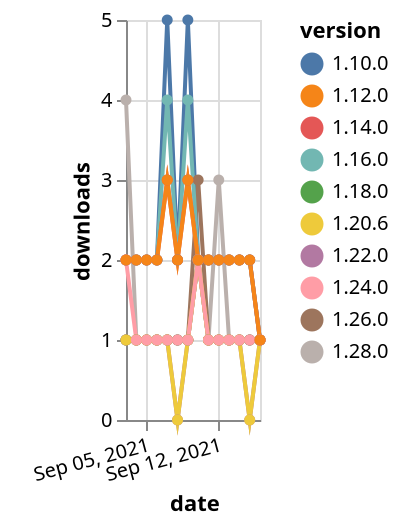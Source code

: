 {"$schema": "https://vega.github.io/schema/vega-lite/v5.json", "description": "A simple bar chart with embedded data.", "data": {"values": [{"date": "2021-09-03", "total": 257, "delta": 1, "version": "1.18.0"}, {"date": "2021-09-04", "total": 258, "delta": 1, "version": "1.18.0"}, {"date": "2021-09-05", "total": 259, "delta": 1, "version": "1.18.0"}, {"date": "2021-09-06", "total": 260, "delta": 1, "version": "1.18.0"}, {"date": "2021-09-07", "total": 261, "delta": 1, "version": "1.18.0"}, {"date": "2021-09-08", "total": 262, "delta": 1, "version": "1.18.0"}, {"date": "2021-09-09", "total": 263, "delta": 1, "version": "1.18.0"}, {"date": "2021-09-10", "total": 265, "delta": 2, "version": "1.18.0"}, {"date": "2021-09-11", "total": 266, "delta": 1, "version": "1.18.0"}, {"date": "2021-09-12", "total": 267, "delta": 1, "version": "1.18.0"}, {"date": "2021-09-13", "total": 268, "delta": 1, "version": "1.18.0"}, {"date": "2021-09-14", "total": 269, "delta": 1, "version": "1.18.0"}, {"date": "2021-09-15", "total": 270, "delta": 1, "version": "1.18.0"}, {"date": "2021-09-16", "total": 271, "delta": 1, "version": "1.18.0"}, {"date": "2021-09-03", "total": 197, "delta": 1, "version": "1.22.0"}, {"date": "2021-09-04", "total": 198, "delta": 1, "version": "1.22.0"}, {"date": "2021-09-05", "total": 199, "delta": 1, "version": "1.22.0"}, {"date": "2021-09-06", "total": 200, "delta": 1, "version": "1.22.0"}, {"date": "2021-09-07", "total": 201, "delta": 1, "version": "1.22.0"}, {"date": "2021-09-08", "total": 201, "delta": 0, "version": "1.22.0"}, {"date": "2021-09-09", "total": 202, "delta": 1, "version": "1.22.0"}, {"date": "2021-09-10", "total": 204, "delta": 2, "version": "1.22.0"}, {"date": "2021-09-11", "total": 205, "delta": 1, "version": "1.22.0"}, {"date": "2021-09-12", "total": 206, "delta": 1, "version": "1.22.0"}, {"date": "2021-09-13", "total": 207, "delta": 1, "version": "1.22.0"}, {"date": "2021-09-14", "total": 208, "delta": 1, "version": "1.22.0"}, {"date": "2021-09-15", "total": 208, "delta": 0, "version": "1.22.0"}, {"date": "2021-09-16", "total": 209, "delta": 1, "version": "1.22.0"}, {"date": "2021-09-03", "total": 131, "delta": 4, "version": "1.28.0"}, {"date": "2021-09-04", "total": 132, "delta": 1, "version": "1.28.0"}, {"date": "2021-09-05", "total": 133, "delta": 1, "version": "1.28.0"}, {"date": "2021-09-06", "total": 134, "delta": 1, "version": "1.28.0"}, {"date": "2021-09-07", "total": 135, "delta": 1, "version": "1.28.0"}, {"date": "2021-09-08", "total": 136, "delta": 1, "version": "1.28.0"}, {"date": "2021-09-09", "total": 137, "delta": 1, "version": "1.28.0"}, {"date": "2021-09-10", "total": 139, "delta": 2, "version": "1.28.0"}, {"date": "2021-09-11", "total": 140, "delta": 1, "version": "1.28.0"}, {"date": "2021-09-12", "total": 143, "delta": 3, "version": "1.28.0"}, {"date": "2021-09-13", "total": 144, "delta": 1, "version": "1.28.0"}, {"date": "2021-09-14", "total": 145, "delta": 1, "version": "1.28.0"}, {"date": "2021-09-15", "total": 146, "delta": 1, "version": "1.28.0"}, {"date": "2021-09-16", "total": 147, "delta": 1, "version": "1.28.0"}, {"date": "2021-09-03", "total": 3711, "delta": 2, "version": "1.10.0"}, {"date": "2021-09-04", "total": 3713, "delta": 2, "version": "1.10.0"}, {"date": "2021-09-05", "total": 3715, "delta": 2, "version": "1.10.0"}, {"date": "2021-09-06", "total": 3717, "delta": 2, "version": "1.10.0"}, {"date": "2021-09-07", "total": 3722, "delta": 5, "version": "1.10.0"}, {"date": "2021-09-08", "total": 3724, "delta": 2, "version": "1.10.0"}, {"date": "2021-09-09", "total": 3729, "delta": 5, "version": "1.10.0"}, {"date": "2021-09-10", "total": 3731, "delta": 2, "version": "1.10.0"}, {"date": "2021-09-11", "total": 3733, "delta": 2, "version": "1.10.0"}, {"date": "2021-09-12", "total": 3735, "delta": 2, "version": "1.10.0"}, {"date": "2021-09-13", "total": 3737, "delta": 2, "version": "1.10.0"}, {"date": "2021-09-14", "total": 3739, "delta": 2, "version": "1.10.0"}, {"date": "2021-09-15", "total": 3741, "delta": 2, "version": "1.10.0"}, {"date": "2021-09-16", "total": 3742, "delta": 1, "version": "1.10.0"}, {"date": "2021-09-03", "total": 201, "delta": 1, "version": "1.26.0"}, {"date": "2021-09-04", "total": 202, "delta": 1, "version": "1.26.0"}, {"date": "2021-09-05", "total": 203, "delta": 1, "version": "1.26.0"}, {"date": "2021-09-06", "total": 204, "delta": 1, "version": "1.26.0"}, {"date": "2021-09-07", "total": 205, "delta": 1, "version": "1.26.0"}, {"date": "2021-09-08", "total": 206, "delta": 1, "version": "1.26.0"}, {"date": "2021-09-09", "total": 207, "delta": 1, "version": "1.26.0"}, {"date": "2021-09-10", "total": 210, "delta": 3, "version": "1.26.0"}, {"date": "2021-09-11", "total": 211, "delta": 1, "version": "1.26.0"}, {"date": "2021-09-12", "total": 212, "delta": 1, "version": "1.26.0"}, {"date": "2021-09-13", "total": 213, "delta": 1, "version": "1.26.0"}, {"date": "2021-09-14", "total": 214, "delta": 1, "version": "1.26.0"}, {"date": "2021-09-15", "total": 215, "delta": 1, "version": "1.26.0"}, {"date": "2021-09-16", "total": 216, "delta": 1, "version": "1.26.0"}, {"date": "2021-09-03", "total": 2533, "delta": 2, "version": "1.16.0"}, {"date": "2021-09-04", "total": 2535, "delta": 2, "version": "1.16.0"}, {"date": "2021-09-05", "total": 2537, "delta": 2, "version": "1.16.0"}, {"date": "2021-09-06", "total": 2539, "delta": 2, "version": "1.16.0"}, {"date": "2021-09-07", "total": 2543, "delta": 4, "version": "1.16.0"}, {"date": "2021-09-08", "total": 2545, "delta": 2, "version": "1.16.0"}, {"date": "2021-09-09", "total": 2549, "delta": 4, "version": "1.16.0"}, {"date": "2021-09-10", "total": 2551, "delta": 2, "version": "1.16.0"}, {"date": "2021-09-11", "total": 2553, "delta": 2, "version": "1.16.0"}, {"date": "2021-09-12", "total": 2555, "delta": 2, "version": "1.16.0"}, {"date": "2021-09-13", "total": 2557, "delta": 2, "version": "1.16.0"}, {"date": "2021-09-14", "total": 2559, "delta": 2, "version": "1.16.0"}, {"date": "2021-09-15", "total": 2561, "delta": 2, "version": "1.16.0"}, {"date": "2021-09-16", "total": 2562, "delta": 1, "version": "1.16.0"}, {"date": "2021-09-03", "total": 205, "delta": 1, "version": "1.20.6"}, {"date": "2021-09-04", "total": 206, "delta": 1, "version": "1.20.6"}, {"date": "2021-09-05", "total": 207, "delta": 1, "version": "1.20.6"}, {"date": "2021-09-06", "total": 208, "delta": 1, "version": "1.20.6"}, {"date": "2021-09-07", "total": 209, "delta": 1, "version": "1.20.6"}, {"date": "2021-09-08", "total": 209, "delta": 0, "version": "1.20.6"}, {"date": "2021-09-09", "total": 210, "delta": 1, "version": "1.20.6"}, {"date": "2021-09-10", "total": 212, "delta": 2, "version": "1.20.6"}, {"date": "2021-09-11", "total": 213, "delta": 1, "version": "1.20.6"}, {"date": "2021-09-12", "total": 214, "delta": 1, "version": "1.20.6"}, {"date": "2021-09-13", "total": 215, "delta": 1, "version": "1.20.6"}, {"date": "2021-09-14", "total": 216, "delta": 1, "version": "1.20.6"}, {"date": "2021-09-15", "total": 216, "delta": 0, "version": "1.20.6"}, {"date": "2021-09-16", "total": 217, "delta": 1, "version": "1.20.6"}, {"date": "2021-09-03", "total": 174, "delta": 2, "version": "1.24.0"}, {"date": "2021-09-04", "total": 175, "delta": 1, "version": "1.24.0"}, {"date": "2021-09-05", "total": 176, "delta": 1, "version": "1.24.0"}, {"date": "2021-09-06", "total": 177, "delta": 1, "version": "1.24.0"}, {"date": "2021-09-07", "total": 178, "delta": 1, "version": "1.24.0"}, {"date": "2021-09-08", "total": 179, "delta": 1, "version": "1.24.0"}, {"date": "2021-09-09", "total": 180, "delta": 1, "version": "1.24.0"}, {"date": "2021-09-10", "total": 182, "delta": 2, "version": "1.24.0"}, {"date": "2021-09-11", "total": 183, "delta": 1, "version": "1.24.0"}, {"date": "2021-09-12", "total": 184, "delta": 1, "version": "1.24.0"}, {"date": "2021-09-13", "total": 185, "delta": 1, "version": "1.24.0"}, {"date": "2021-09-14", "total": 186, "delta": 1, "version": "1.24.0"}, {"date": "2021-09-15", "total": 187, "delta": 1, "version": "1.24.0"}, {"date": "2021-09-16", "total": 188, "delta": 1, "version": "1.24.0"}, {"date": "2021-09-03", "total": 2612, "delta": 2, "version": "1.14.0"}, {"date": "2021-09-04", "total": 2614, "delta": 2, "version": "1.14.0"}, {"date": "2021-09-05", "total": 2616, "delta": 2, "version": "1.14.0"}, {"date": "2021-09-06", "total": 2618, "delta": 2, "version": "1.14.0"}, {"date": "2021-09-07", "total": 2621, "delta": 3, "version": "1.14.0"}, {"date": "2021-09-08", "total": 2623, "delta": 2, "version": "1.14.0"}, {"date": "2021-09-09", "total": 2626, "delta": 3, "version": "1.14.0"}, {"date": "2021-09-10", "total": 2628, "delta": 2, "version": "1.14.0"}, {"date": "2021-09-11", "total": 2630, "delta": 2, "version": "1.14.0"}, {"date": "2021-09-12", "total": 2632, "delta": 2, "version": "1.14.0"}, {"date": "2021-09-13", "total": 2634, "delta": 2, "version": "1.14.0"}, {"date": "2021-09-14", "total": 2636, "delta": 2, "version": "1.14.0"}, {"date": "2021-09-15", "total": 2638, "delta": 2, "version": "1.14.0"}, {"date": "2021-09-16", "total": 2639, "delta": 1, "version": "1.14.0"}, {"date": "2021-09-03", "total": 2628, "delta": 2, "version": "1.12.0"}, {"date": "2021-09-04", "total": 2630, "delta": 2, "version": "1.12.0"}, {"date": "2021-09-05", "total": 2632, "delta": 2, "version": "1.12.0"}, {"date": "2021-09-06", "total": 2634, "delta": 2, "version": "1.12.0"}, {"date": "2021-09-07", "total": 2637, "delta": 3, "version": "1.12.0"}, {"date": "2021-09-08", "total": 2639, "delta": 2, "version": "1.12.0"}, {"date": "2021-09-09", "total": 2642, "delta": 3, "version": "1.12.0"}, {"date": "2021-09-10", "total": 2644, "delta": 2, "version": "1.12.0"}, {"date": "2021-09-11", "total": 2646, "delta": 2, "version": "1.12.0"}, {"date": "2021-09-12", "total": 2648, "delta": 2, "version": "1.12.0"}, {"date": "2021-09-13", "total": 2650, "delta": 2, "version": "1.12.0"}, {"date": "2021-09-14", "total": 2652, "delta": 2, "version": "1.12.0"}, {"date": "2021-09-15", "total": 2654, "delta": 2, "version": "1.12.0"}, {"date": "2021-09-16", "total": 2655, "delta": 1, "version": "1.12.0"}]}, "width": "container", "mark": {"type": "line", "point": {"filled": true}}, "encoding": {"x": {"field": "date", "type": "temporal", "timeUnit": "yearmonthdate", "title": "date", "axis": {"labelAngle": -15}}, "y": {"field": "delta", "type": "quantitative", "title": "downloads"}, "color": {"field": "version", "type": "nominal"}, "tooltip": {"field": "delta"}}}